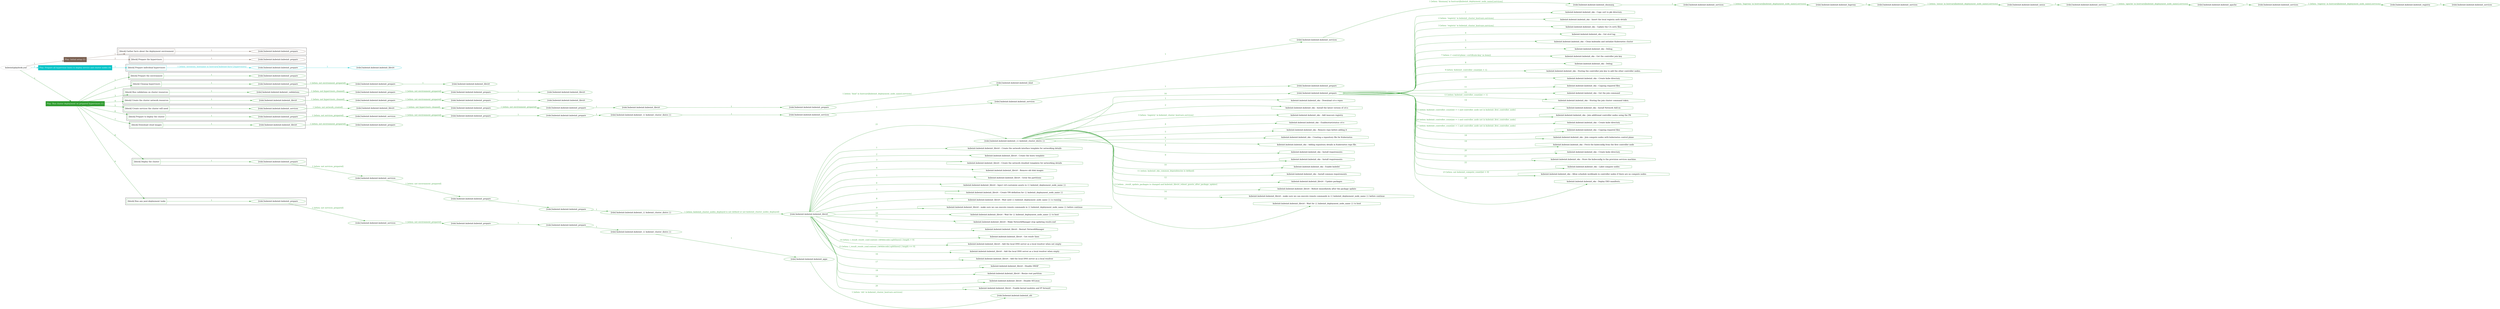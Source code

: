 digraph {
	graph [concentrate=true ordering=in rankdir=LR ratio=fill]
	edge [esep=5 sep=10]
	"kubeinit/playbook.yml" [id=root_node style=dotted]
	play_4d135661 [label="Play: Initial setup (1)" color="#7b6051" fontcolor="#ffffff" id=play_4d135661 shape=box style=filled tooltip=localhost]
	"kubeinit/playbook.yml" -> play_4d135661 [label="1 " color="#7b6051" fontcolor="#7b6051" id=edge_56aab084 labeltooltip="1 " tooltip="1 "]
	subgraph "kubeinit.kubeinit.kubeinit_prepare" {
		role_31747759 [label="[role] kubeinit.kubeinit.kubeinit_prepare" color="#7b6051" id=role_31747759 tooltip="kubeinit.kubeinit.kubeinit_prepare"]
	}
	subgraph "kubeinit.kubeinit.kubeinit_prepare" {
		role_635b1f38 [label="[role] kubeinit.kubeinit.kubeinit_prepare" color="#7b6051" id=role_635b1f38 tooltip="kubeinit.kubeinit.kubeinit_prepare"]
	}
	subgraph "Play: Initial setup (1)" {
		play_4d135661 -> block_1176dd18 [label=1 color="#7b6051" fontcolor="#7b6051" id=edge_88b50ad0 labeltooltip=1 tooltip=1]
		subgraph cluster_block_1176dd18 {
			block_1176dd18 [label="[block] Gather facts about the deployment environment" color="#7b6051" id=block_1176dd18 labeltooltip="Gather facts about the deployment environment" shape=box tooltip="Gather facts about the deployment environment"]
			block_1176dd18 -> role_31747759 [label="1 " color="#7b6051" fontcolor="#7b6051" id=edge_7122d6b5 labeltooltip="1 " tooltip="1 "]
		}
		play_4d135661 -> block_8e0196db [label=2 color="#7b6051" fontcolor="#7b6051" id=edge_47a892a2 labeltooltip=2 tooltip=2]
		subgraph cluster_block_8e0196db {
			block_8e0196db [label="[block] Prepare the hypervisors" color="#7b6051" id=block_8e0196db labeltooltip="Prepare the hypervisors" shape=box tooltip="Prepare the hypervisors"]
			block_8e0196db -> role_635b1f38 [label="1 " color="#7b6051" fontcolor="#7b6051" id=edge_cd8a8ef1 labeltooltip="1 " tooltip="1 "]
		}
	}
	play_ec127673 [label="Play: Prepare all hypervisor hosts to deploy service and cluster nodes (0)" color="#05c3c7" fontcolor="#ffffff" id=play_ec127673 shape=box style=filled tooltip="Play: Prepare all hypervisor hosts to deploy service and cluster nodes (0)"]
	"kubeinit/playbook.yml" -> play_ec127673 [label="2 " color="#05c3c7" fontcolor="#05c3c7" id=edge_38f55fda labeltooltip="2 " tooltip="2 "]
	subgraph "kubeinit.kubeinit.kubeinit_libvirt" {
		role_24ee3c6e [label="[role] kubeinit.kubeinit.kubeinit_libvirt" color="#05c3c7" id=role_24ee3c6e tooltip="kubeinit.kubeinit.kubeinit_libvirt"]
	}
	subgraph "kubeinit.kubeinit.kubeinit_prepare" {
		role_4adaefd1 [label="[role] kubeinit.kubeinit.kubeinit_prepare" color="#05c3c7" id=role_4adaefd1 tooltip="kubeinit.kubeinit.kubeinit_prepare"]
		role_4adaefd1 -> role_24ee3c6e [label="1 " color="#05c3c7" fontcolor="#05c3c7" id=edge_36c40576 labeltooltip="1 " tooltip="1 "]
	}
	subgraph "Play: Prepare all hypervisor hosts to deploy service and cluster nodes (0)" {
		play_ec127673 -> block_f918248d [label=1 color="#05c3c7" fontcolor="#05c3c7" id=edge_6f4b7fa1 labeltooltip=1 tooltip=1]
		subgraph cluster_block_f918248d {
			block_f918248d [label="[block] Prepare individual hypervisors" color="#05c3c7" id=block_f918248d labeltooltip="Prepare individual hypervisors" shape=box tooltip="Prepare individual hypervisors"]
			block_f918248d -> role_4adaefd1 [label="1 [when: inventory_hostname in hostvars['kubeinit-facts'].hypervisors]" color="#05c3c7" fontcolor="#05c3c7" id=edge_9b8ac67f labeltooltip="1 [when: inventory_hostname in hostvars['kubeinit-facts'].hypervisors]" tooltip="1 [when: inventory_hostname in hostvars['kubeinit-facts'].hypervisors]"]
		}
	}
	play_b4fef5aa [label="Play: Run cluster deployment on prepared hypervisors (1)" color="#309c30" fontcolor="#ffffff" id=play_b4fef5aa shape=box style=filled tooltip=localhost]
	"kubeinit/playbook.yml" -> play_b4fef5aa [label="3 " color="#309c30" fontcolor="#309c30" id=edge_fbee4e37 labeltooltip="3 " tooltip="3 "]
	subgraph "kubeinit.kubeinit.kubeinit_prepare" {
		role_8b1c4c1c [label="[role] kubeinit.kubeinit.kubeinit_prepare" color="#309c30" id=role_8b1c4c1c tooltip="kubeinit.kubeinit.kubeinit_prepare"]
	}
	subgraph "kubeinit.kubeinit.kubeinit_libvirt" {
		role_164f5204 [label="[role] kubeinit.kubeinit.kubeinit_libvirt" color="#309c30" id=role_164f5204 tooltip="kubeinit.kubeinit.kubeinit_libvirt"]
	}
	subgraph "kubeinit.kubeinit.kubeinit_prepare" {
		role_6f5f2809 [label="[role] kubeinit.kubeinit.kubeinit_prepare" color="#309c30" id=role_6f5f2809 tooltip="kubeinit.kubeinit.kubeinit_prepare"]
		role_6f5f2809 -> role_164f5204 [label="1 " color="#309c30" fontcolor="#309c30" id=edge_84e9a5e7 labeltooltip="1 " tooltip="1 "]
	}
	subgraph "kubeinit.kubeinit.kubeinit_prepare" {
		role_c944c647 [label="[role] kubeinit.kubeinit.kubeinit_prepare" color="#309c30" id=role_c944c647 tooltip="kubeinit.kubeinit.kubeinit_prepare"]
		role_c944c647 -> role_6f5f2809 [label="1 [when: not environment_prepared]" color="#309c30" fontcolor="#309c30" id=edge_6ad6a8d6 labeltooltip="1 [when: not environment_prepared]" tooltip="1 [when: not environment_prepared]"]
	}
	subgraph "kubeinit.kubeinit.kubeinit_libvirt" {
		role_a2530a74 [label="[role] kubeinit.kubeinit.kubeinit_libvirt" color="#309c30" id=role_a2530a74 tooltip="kubeinit.kubeinit.kubeinit_libvirt"]
	}
	subgraph "kubeinit.kubeinit.kubeinit_prepare" {
		role_56fb1ccf [label="[role] kubeinit.kubeinit.kubeinit_prepare" color="#309c30" id=role_56fb1ccf tooltip="kubeinit.kubeinit.kubeinit_prepare"]
		role_56fb1ccf -> role_a2530a74 [label="1 " color="#309c30" fontcolor="#309c30" id=edge_07ae8a6d labeltooltip="1 " tooltip="1 "]
	}
	subgraph "kubeinit.kubeinit.kubeinit_prepare" {
		role_9ffbf210 [label="[role] kubeinit.kubeinit.kubeinit_prepare" color="#309c30" id=role_9ffbf210 tooltip="kubeinit.kubeinit.kubeinit_prepare"]
		role_9ffbf210 -> role_56fb1ccf [label="1 [when: not environment_prepared]" color="#309c30" fontcolor="#309c30" id=edge_54b946ab labeltooltip="1 [when: not environment_prepared]" tooltip="1 [when: not environment_prepared]"]
	}
	subgraph "kubeinit.kubeinit.kubeinit_validations" {
		role_107b5de6 [label="[role] kubeinit.kubeinit.kubeinit_validations" color="#309c30" id=role_107b5de6 tooltip="kubeinit.kubeinit.kubeinit_validations"]
		role_107b5de6 -> role_9ffbf210 [label="1 [when: not hypervisors_cleaned]" color="#309c30" fontcolor="#309c30" id=edge_2b6558a0 labeltooltip="1 [when: not hypervisors_cleaned]" tooltip="1 [when: not hypervisors_cleaned]"]
	}
	subgraph "kubeinit.kubeinit.kubeinit_libvirt" {
		role_04ebbe85 [label="[role] kubeinit.kubeinit.kubeinit_libvirt" color="#309c30" id=role_04ebbe85 tooltip="kubeinit.kubeinit.kubeinit_libvirt"]
	}
	subgraph "kubeinit.kubeinit.kubeinit_prepare" {
		role_0f215e69 [label="[role] kubeinit.kubeinit.kubeinit_prepare" color="#309c30" id=role_0f215e69 tooltip="kubeinit.kubeinit.kubeinit_prepare"]
		role_0f215e69 -> role_04ebbe85 [label="1 " color="#309c30" fontcolor="#309c30" id=edge_7521b0b2 labeltooltip="1 " tooltip="1 "]
	}
	subgraph "kubeinit.kubeinit.kubeinit_prepare" {
		role_a7ee5536 [label="[role] kubeinit.kubeinit.kubeinit_prepare" color="#309c30" id=role_a7ee5536 tooltip="kubeinit.kubeinit.kubeinit_prepare"]
		role_a7ee5536 -> role_0f215e69 [label="1 [when: not environment_prepared]" color="#309c30" fontcolor="#309c30" id=edge_bc9d37b3 labeltooltip="1 [when: not environment_prepared]" tooltip="1 [when: not environment_prepared]"]
	}
	subgraph "kubeinit.kubeinit.kubeinit_libvirt" {
		role_4b42fd8c [label="[role] kubeinit.kubeinit.kubeinit_libvirt" color="#309c30" id=role_4b42fd8c tooltip="kubeinit.kubeinit.kubeinit_libvirt"]
		role_4b42fd8c -> role_a7ee5536 [label="1 [when: not hypervisors_cleaned]" color="#309c30" fontcolor="#309c30" id=edge_69bc6cb2 labeltooltip="1 [when: not hypervisors_cleaned]" tooltip="1 [when: not hypervisors_cleaned]"]
	}
	subgraph "kubeinit.kubeinit.kubeinit_services" {
		role_a6f3af46 [label="[role] kubeinit.kubeinit.kubeinit_services" color="#309c30" id=role_a6f3af46 tooltip="kubeinit.kubeinit.kubeinit_services"]
	}
	subgraph "kubeinit.kubeinit.kubeinit_registry" {
		role_87f10625 [label="[role] kubeinit.kubeinit.kubeinit_registry" color="#309c30" id=role_87f10625 tooltip="kubeinit.kubeinit.kubeinit_registry"]
		role_87f10625 -> role_a6f3af46 [label="1 " color="#309c30" fontcolor="#309c30" id=edge_7e94137b labeltooltip="1 " tooltip="1 "]
	}
	subgraph "kubeinit.kubeinit.kubeinit_services" {
		role_2b830e64 [label="[role] kubeinit.kubeinit.kubeinit_services" color="#309c30" id=role_2b830e64 tooltip="kubeinit.kubeinit.kubeinit_services"]
		role_2b830e64 -> role_87f10625 [label="1 [when: 'registry' in hostvars[kubeinit_deployment_node_name].services]" color="#309c30" fontcolor="#309c30" id=edge_4f18638e labeltooltip="1 [when: 'registry' in hostvars[kubeinit_deployment_node_name].services]" tooltip="1 [when: 'registry' in hostvars[kubeinit_deployment_node_name].services]"]
	}
	subgraph "kubeinit.kubeinit.kubeinit_apache" {
		role_e099ee8c [label="[role] kubeinit.kubeinit.kubeinit_apache" color="#309c30" id=role_e099ee8c tooltip="kubeinit.kubeinit.kubeinit_apache"]
		role_e099ee8c -> role_2b830e64 [label="1 " color="#309c30" fontcolor="#309c30" id=edge_a9bb2be2 labeltooltip="1 " tooltip="1 "]
	}
	subgraph "kubeinit.kubeinit.kubeinit_services" {
		role_03d8fb0a [label="[role] kubeinit.kubeinit.kubeinit_services" color="#309c30" id=role_03d8fb0a tooltip="kubeinit.kubeinit.kubeinit_services"]
		role_03d8fb0a -> role_e099ee8c [label="1 [when: 'apache' in hostvars[kubeinit_deployment_node_name].services]" color="#309c30" fontcolor="#309c30" id=edge_295b1dc0 labeltooltip="1 [when: 'apache' in hostvars[kubeinit_deployment_node_name].services]" tooltip="1 [when: 'apache' in hostvars[kubeinit_deployment_node_name].services]"]
	}
	subgraph "kubeinit.kubeinit.kubeinit_nexus" {
		role_dc701d80 [label="[role] kubeinit.kubeinit.kubeinit_nexus" color="#309c30" id=role_dc701d80 tooltip="kubeinit.kubeinit.kubeinit_nexus"]
		role_dc701d80 -> role_03d8fb0a [label="1 " color="#309c30" fontcolor="#309c30" id=edge_d9bffe17 labeltooltip="1 " tooltip="1 "]
	}
	subgraph "kubeinit.kubeinit.kubeinit_services" {
		role_a28134f8 [label="[role] kubeinit.kubeinit.kubeinit_services" color="#309c30" id=role_a28134f8 tooltip="kubeinit.kubeinit.kubeinit_services"]
		role_a28134f8 -> role_dc701d80 [label="1 [when: 'nexus' in hostvars[kubeinit_deployment_node_name].services]" color="#309c30" fontcolor="#309c30" id=edge_e7592d74 labeltooltip="1 [when: 'nexus' in hostvars[kubeinit_deployment_node_name].services]" tooltip="1 [when: 'nexus' in hostvars[kubeinit_deployment_node_name].services]"]
	}
	subgraph "kubeinit.kubeinit.kubeinit_haproxy" {
		role_b4b029a1 [label="[role] kubeinit.kubeinit.kubeinit_haproxy" color="#309c30" id=role_b4b029a1 tooltip="kubeinit.kubeinit.kubeinit_haproxy"]
		role_b4b029a1 -> role_a28134f8 [label="1 " color="#309c30" fontcolor="#309c30" id=edge_dd5fa7d6 labeltooltip="1 " tooltip="1 "]
	}
	subgraph "kubeinit.kubeinit.kubeinit_services" {
		role_ba1509e8 [label="[role] kubeinit.kubeinit.kubeinit_services" color="#309c30" id=role_ba1509e8 tooltip="kubeinit.kubeinit.kubeinit_services"]
		role_ba1509e8 -> role_b4b029a1 [label="1 [when: 'haproxy' in hostvars[kubeinit_deployment_node_name].services]" color="#309c30" fontcolor="#309c30" id=edge_c30b89b8 labeltooltip="1 [when: 'haproxy' in hostvars[kubeinit_deployment_node_name].services]" tooltip="1 [when: 'haproxy' in hostvars[kubeinit_deployment_node_name].services]"]
	}
	subgraph "kubeinit.kubeinit.kubeinit_dnsmasq" {
		role_af5c24b1 [label="[role] kubeinit.kubeinit.kubeinit_dnsmasq" color="#309c30" id=role_af5c24b1 tooltip="kubeinit.kubeinit.kubeinit_dnsmasq"]
		role_af5c24b1 -> role_ba1509e8 [label="1 " color="#309c30" fontcolor="#309c30" id=edge_c3762eeb labeltooltip="1 " tooltip="1 "]
	}
	subgraph "kubeinit.kubeinit.kubeinit_services" {
		role_ca5e5ea8 [label="[role] kubeinit.kubeinit.kubeinit_services" color="#309c30" id=role_ca5e5ea8 tooltip="kubeinit.kubeinit.kubeinit_services"]
		role_ca5e5ea8 -> role_af5c24b1 [label="1 [when: 'dnsmasq' in hostvars[kubeinit_deployment_node_name].services]" color="#309c30" fontcolor="#309c30" id=edge_5912fa00 labeltooltip="1 [when: 'dnsmasq' in hostvars[kubeinit_deployment_node_name].services]" tooltip="1 [when: 'dnsmasq' in hostvars[kubeinit_deployment_node_name].services]"]
	}
	subgraph "kubeinit.kubeinit.kubeinit_bind" {
		role_d5f22098 [label="[role] kubeinit.kubeinit.kubeinit_bind" color="#309c30" id=role_d5f22098 tooltip="kubeinit.kubeinit.kubeinit_bind"]
		role_d5f22098 -> role_ca5e5ea8 [label="1 " color="#309c30" fontcolor="#309c30" id=edge_1410b805 labeltooltip="1 " tooltip="1 "]
	}
	subgraph "kubeinit.kubeinit.kubeinit_prepare" {
		role_2582b321 [label="[role] kubeinit.kubeinit.kubeinit_prepare" color="#309c30" id=role_2582b321 tooltip="kubeinit.kubeinit.kubeinit_prepare"]
		role_2582b321 -> role_d5f22098 [label="1 [when: 'bind' in hostvars[kubeinit_deployment_node_name].services]" color="#309c30" fontcolor="#309c30" id=edge_19a145d4 labeltooltip="1 [when: 'bind' in hostvars[kubeinit_deployment_node_name].services]" tooltip="1 [when: 'bind' in hostvars[kubeinit_deployment_node_name].services]"]
	}
	subgraph "kubeinit.kubeinit.kubeinit_libvirt" {
		role_08bb49a2 [label="[role] kubeinit.kubeinit.kubeinit_libvirt" color="#309c30" id=role_08bb49a2 tooltip="kubeinit.kubeinit.kubeinit_libvirt"]
		role_08bb49a2 -> role_2582b321 [label="1 " color="#309c30" fontcolor="#309c30" id=edge_4862754f labeltooltip="1 " tooltip="1 "]
	}
	subgraph "kubeinit.kubeinit.kubeinit_prepare" {
		role_ddb87c68 [label="[role] kubeinit.kubeinit.kubeinit_prepare" color="#309c30" id=role_ddb87c68 tooltip="kubeinit.kubeinit.kubeinit_prepare"]
		role_ddb87c68 -> role_08bb49a2 [label="1 " color="#309c30" fontcolor="#309c30" id=edge_38272d78 labeltooltip="1 " tooltip="1 "]
	}
	subgraph "kubeinit.kubeinit.kubeinit_prepare" {
		role_49b60ab7 [label="[role] kubeinit.kubeinit.kubeinit_prepare" color="#309c30" id=role_49b60ab7 tooltip="kubeinit.kubeinit.kubeinit_prepare"]
		role_49b60ab7 -> role_ddb87c68 [label="1 [when: not environment_prepared]" color="#309c30" fontcolor="#309c30" id=edge_2359022e labeltooltip="1 [when: not environment_prepared]" tooltip="1 [when: not environment_prepared]"]
	}
	subgraph "kubeinit.kubeinit.kubeinit_libvirt" {
		role_ca29664e [label="[role] kubeinit.kubeinit.kubeinit_libvirt" color="#309c30" id=role_ca29664e tooltip="kubeinit.kubeinit.kubeinit_libvirt"]
		role_ca29664e -> role_49b60ab7 [label="1 [when: not hypervisors_cleaned]" color="#309c30" fontcolor="#309c30" id=edge_83aa9ef5 labeltooltip="1 [when: not hypervisors_cleaned]" tooltip="1 [when: not hypervisors_cleaned]"]
	}
	subgraph "kubeinit.kubeinit.kubeinit_services" {
		role_6c71c72d [label="[role] kubeinit.kubeinit.kubeinit_services" color="#309c30" id=role_6c71c72d tooltip="kubeinit.kubeinit.kubeinit_services"]
		role_6c71c72d -> role_ca29664e [label="1 [when: not network_created]" color="#309c30" fontcolor="#309c30" id=edge_5b358793 labeltooltip="1 [when: not network_created]" tooltip="1 [when: not network_created]"]
	}
	subgraph "kubeinit.kubeinit.kubeinit_prepare" {
		role_67ffe79d [label="[role] kubeinit.kubeinit.kubeinit_prepare" color="#309c30" id=role_67ffe79d tooltip="kubeinit.kubeinit.kubeinit_prepare"]
	}
	subgraph "kubeinit.kubeinit.kubeinit_services" {
		role_b67d95fd [label="[role] kubeinit.kubeinit.kubeinit_services" color="#309c30" id=role_b67d95fd tooltip="kubeinit.kubeinit.kubeinit_services"]
		role_b67d95fd -> role_67ffe79d [label="1 " color="#309c30" fontcolor="#309c30" id=edge_0195c6c2 labeltooltip="1 " tooltip="1 "]
	}
	subgraph "kubeinit.kubeinit.kubeinit_services" {
		role_cdabc98b [label="[role] kubeinit.kubeinit.kubeinit_services" color="#309c30" id=role_cdabc98b tooltip="kubeinit.kubeinit.kubeinit_services"]
		role_cdabc98b -> role_b67d95fd [label="1 " color="#309c30" fontcolor="#309c30" id=edge_8484bdf0 labeltooltip="1 " tooltip="1 "]
	}
	subgraph "kubeinit.kubeinit.kubeinit_{{ kubeinit_cluster_distro }}" {
		role_2c965469 [label="[role] kubeinit.kubeinit.kubeinit_{{ kubeinit_cluster_distro }}" color="#309c30" id=role_2c965469 tooltip="kubeinit.kubeinit.kubeinit_{{ kubeinit_cluster_distro }}"]
		role_2c965469 -> role_cdabc98b [label="1 " color="#309c30" fontcolor="#309c30" id=edge_5913beeb labeltooltip="1 " tooltip="1 "]
	}
	subgraph "kubeinit.kubeinit.kubeinit_prepare" {
		role_4d23fc74 [label="[role] kubeinit.kubeinit.kubeinit_prepare" color="#309c30" id=role_4d23fc74 tooltip="kubeinit.kubeinit.kubeinit_prepare"]
		role_4d23fc74 -> role_2c965469 [label="1 " color="#309c30" fontcolor="#309c30" id=edge_68838c00 labeltooltip="1 " tooltip="1 "]
	}
	subgraph "kubeinit.kubeinit.kubeinit_prepare" {
		role_d0f70b9f [label="[role] kubeinit.kubeinit.kubeinit_prepare" color="#309c30" id=role_d0f70b9f tooltip="kubeinit.kubeinit.kubeinit_prepare"]
		role_d0f70b9f -> role_4d23fc74 [label="1 " color="#309c30" fontcolor="#309c30" id=edge_c4af4683 labeltooltip="1 " tooltip="1 "]
	}
	subgraph "kubeinit.kubeinit.kubeinit_services" {
		role_fbe5e3a4 [label="[role] kubeinit.kubeinit.kubeinit_services" color="#309c30" id=role_fbe5e3a4 tooltip="kubeinit.kubeinit.kubeinit_services"]
		role_fbe5e3a4 -> role_d0f70b9f [label="1 [when: not environment_prepared]" color="#309c30" fontcolor="#309c30" id=edge_c1b4f7e9 labeltooltip="1 [when: not environment_prepared]" tooltip="1 [when: not environment_prepared]"]
	}
	subgraph "kubeinit.kubeinit.kubeinit_prepare" {
		role_77652511 [label="[role] kubeinit.kubeinit.kubeinit_prepare" color="#309c30" id=role_77652511 tooltip="kubeinit.kubeinit.kubeinit_prepare"]
		role_77652511 -> role_fbe5e3a4 [label="1 [when: not services_prepared]" color="#309c30" fontcolor="#309c30" id=edge_b9626686 labeltooltip="1 [when: not services_prepared]" tooltip="1 [when: not services_prepared]"]
	}
	subgraph "kubeinit.kubeinit.kubeinit_prepare" {
		role_cc175cff [label="[role] kubeinit.kubeinit.kubeinit_prepare" color="#309c30" id=role_cc175cff tooltip="kubeinit.kubeinit.kubeinit_prepare"]
	}
	subgraph "kubeinit.kubeinit.kubeinit_libvirt" {
		role_eb311c8c [label="[role] kubeinit.kubeinit.kubeinit_libvirt" color="#309c30" id=role_eb311c8c tooltip="kubeinit.kubeinit.kubeinit_libvirt"]
		role_eb311c8c -> role_cc175cff [label="1 [when: not environment_prepared]" color="#309c30" fontcolor="#309c30" id=edge_336586f0 labeltooltip="1 [when: not environment_prepared]" tooltip="1 [when: not environment_prepared]"]
	}
	subgraph "kubeinit.kubeinit.kubeinit_prepare" {
		role_87b343c8 [label="[role] kubeinit.kubeinit.kubeinit_prepare" color="#309c30" id=role_87b343c8 tooltip="kubeinit.kubeinit.kubeinit_prepare"]
		task_1bd4fff9 [label="kubeinit.kubeinit.kubeinit_eks : Copy cert to pki directory" color="#309c30" id=task_1bd4fff9 shape=octagon tooltip="kubeinit.kubeinit.kubeinit_eks : Copy cert to pki directory"]
		role_87b343c8 -> task_1bd4fff9 [label="1 " color="#309c30" fontcolor="#309c30" id=edge_4859a0a4 labeltooltip="1 " tooltip="1 "]
		task_dd1718fb [label="kubeinit.kubeinit.kubeinit_eks : Insert the local registry auth details" color="#309c30" id=task_dd1718fb shape=octagon tooltip="kubeinit.kubeinit.kubeinit_eks : Insert the local registry auth details"]
		role_87b343c8 -> task_dd1718fb [label="2 [when: 'registry' in kubeinit_cluster_hostvars.services]" color="#309c30" fontcolor="#309c30" id=edge_4fb500fc labeltooltip="2 [when: 'registry' in kubeinit_cluster_hostvars.services]" tooltip="2 [when: 'registry' in kubeinit_cluster_hostvars.services]"]
		task_c38b2474 [label="kubeinit.kubeinit.kubeinit_eks : Update the CA certs files" color="#309c30" id=task_c38b2474 shape=octagon tooltip="kubeinit.kubeinit.kubeinit_eks : Update the CA certs files"]
		role_87b343c8 -> task_c38b2474 [label="3 [when: 'registry' in kubeinit_cluster_hostvars.services]" color="#309c30" fontcolor="#309c30" id=edge_207380e5 labeltooltip="3 [when: 'registry' in kubeinit_cluster_hostvars.services]" tooltip="3 [when: 'registry' in kubeinit_cluster_hostvars.services]"]
		task_f4c06a72 [label="kubeinit.kubeinit.kubeinit_eks : Get etcd tag" color="#309c30" id=task_f4c06a72 shape=octagon tooltip="kubeinit.kubeinit.kubeinit_eks : Get etcd tag"]
		role_87b343c8 -> task_f4c06a72 [label="4 " color="#309c30" fontcolor="#309c30" id=edge_06fd8d19 labeltooltip="4 " tooltip="4 "]
		task_b7e9960e [label="kubeinit.kubeinit.kubeinit_eks : Clean kubeadm and initialize Kubernetes cluster" color="#309c30" id=task_b7e9960e shape=octagon tooltip="kubeinit.kubeinit.kubeinit_eks : Clean kubeadm and initialize Kubernetes cluster"]
		role_87b343c8 -> task_b7e9960e [label="5 " color="#309c30" fontcolor="#309c30" id=edge_d59acd42 labeltooltip="5 " tooltip="5 "]
		task_c4d22ab3 [label="kubeinit.kubeinit.kubeinit_eks : Debug" color="#309c30" id=task_c4d22ab3 shape=octagon tooltip="kubeinit.kubeinit.kubeinit_eks : Debug"]
		role_87b343c8 -> task_c4d22ab3 [label="6 " color="#309c30" fontcolor="#309c30" id=edge_43289452 labeltooltip="6 " tooltip="6 "]
		task_ac3b114c [label="kubeinit.kubeinit.kubeinit_eks : Get the controller join key" color="#309c30" id=task_ac3b114c shape=octagon tooltip="kubeinit.kubeinit.kubeinit_eks : Get the controller join key"]
		role_87b343c8 -> task_ac3b114c [label="7 [when: ('--control-plane --certificate-key' in item)]" color="#309c30" fontcolor="#309c30" id=edge_66178ee1 labeltooltip="7 [when: ('--control-plane --certificate-key' in item)]" tooltip="7 [when: ('--control-plane --certificate-key' in item)]"]
		task_6aa91829 [label="kubeinit.kubeinit.kubeinit_eks : Debug" color="#309c30" id=task_6aa91829 shape=octagon tooltip="kubeinit.kubeinit.kubeinit_eks : Debug"]
		role_87b343c8 -> task_6aa91829 [label="8 " color="#309c30" fontcolor="#309c30" id=edge_23233c1b labeltooltip="8 " tooltip="8 "]
		task_6f48b9db [label="kubeinit.kubeinit.kubeinit_eks : Storing the controller join key to add the other controller nodes." color="#309c30" id=task_6f48b9db shape=octagon tooltip="kubeinit.kubeinit.kubeinit_eks : Storing the controller join key to add the other controller nodes."]
		role_87b343c8 -> task_6f48b9db [label="9 [when: kubeinit_controller_count|int > 1]" color="#309c30" fontcolor="#309c30" id=edge_ad9f6d8d labeltooltip="9 [when: kubeinit_controller_count|int > 1]" tooltip="9 [when: kubeinit_controller_count|int > 1]"]
		task_562a9e18 [label="kubeinit.kubeinit.kubeinit_eks : Create kube directory" color="#309c30" id=task_562a9e18 shape=octagon tooltip="kubeinit.kubeinit.kubeinit_eks : Create kube directory"]
		role_87b343c8 -> task_562a9e18 [label="10 " color="#309c30" fontcolor="#309c30" id=edge_3809604b labeltooltip="10 " tooltip="10 "]
		task_f4c4a99e [label="kubeinit.kubeinit.kubeinit_eks : Copying required files" color="#309c30" id=task_f4c4a99e shape=octagon tooltip="kubeinit.kubeinit.kubeinit_eks : Copying required files"]
		role_87b343c8 -> task_f4c4a99e [label="11 " color="#309c30" fontcolor="#309c30" id=edge_b01c25d9 labeltooltip="11 " tooltip="11 "]
		task_ff5d7386 [label="kubeinit.kubeinit.kubeinit_eks : Get the join command" color="#309c30" id=task_ff5d7386 shape=octagon tooltip="kubeinit.kubeinit.kubeinit_eks : Get the join command"]
		role_87b343c8 -> task_ff5d7386 [label="12 " color="#309c30" fontcolor="#309c30" id=edge_f5ba05fd labeltooltip="12 " tooltip="12 "]
		task_eaa6de3f [label="kubeinit.kubeinit.kubeinit_eks : Storing the join cluster command token." color="#309c30" id=task_eaa6de3f shape=octagon tooltip="kubeinit.kubeinit.kubeinit_eks : Storing the join cluster command token."]
		role_87b343c8 -> task_eaa6de3f [label="13 [when: kubeinit_controller_count|int > 1]" color="#309c30" fontcolor="#309c30" id=edge_2ebac3d6 labeltooltip="13 [when: kubeinit_controller_count|int > 1]" tooltip="13 [when: kubeinit_controller_count|int > 1]"]
		task_b67b7fda [label="kubeinit.kubeinit.kubeinit_eks : Install Network Add-on" color="#309c30" id=task_b67b7fda shape=octagon tooltip="kubeinit.kubeinit.kubeinit_eks : Install Network Add-on"]
		role_87b343c8 -> task_b67b7fda [label="14 " color="#309c30" fontcolor="#309c30" id=edge_1da21e19 labeltooltip="14 " tooltip="14 "]
		task_3854e19b [label="kubeinit.kubeinit.kubeinit_eks : Join additional controller nodes using the PK" color="#309c30" id=task_3854e19b shape=octagon tooltip="kubeinit.kubeinit.kubeinit_eks : Join additional controller nodes using the PK"]
		role_87b343c8 -> task_3854e19b [label="15 [when: kubeinit_controller_count|int > 1 and controller_node not in kubeinit_first_controller_node]" color="#309c30" fontcolor="#309c30" id=edge_a62ed8ac labeltooltip="15 [when: kubeinit_controller_count|int > 1 and controller_node not in kubeinit_first_controller_node]" tooltip="15 [when: kubeinit_controller_count|int > 1 and controller_node not in kubeinit_first_controller_node]"]
		task_46a17fbe [label="kubeinit.kubeinit.kubeinit_eks : Create kube directory" color="#309c30" id=task_46a17fbe shape=octagon tooltip="kubeinit.kubeinit.kubeinit_eks : Create kube directory"]
		role_87b343c8 -> task_46a17fbe [label="16 [when: kubeinit_controller_count|int > 1 and controller_node not in kubeinit_first_controller_node]" color="#309c30" fontcolor="#309c30" id=edge_7810cf83 labeltooltip="16 [when: kubeinit_controller_count|int > 1 and controller_node not in kubeinit_first_controller_node]" tooltip="16 [when: kubeinit_controller_count|int > 1 and controller_node not in kubeinit_first_controller_node]"]
		task_23f04dd2 [label="kubeinit.kubeinit.kubeinit_eks : Copying required files" color="#309c30" id=task_23f04dd2 shape=octagon tooltip="kubeinit.kubeinit.kubeinit_eks : Copying required files"]
		role_87b343c8 -> task_23f04dd2 [label="17 [when: kubeinit_controller_count|int > 1 and controller_node not in kubeinit_first_controller_node]" color="#309c30" fontcolor="#309c30" id=edge_84cc1d7d labeltooltip="17 [when: kubeinit_controller_count|int > 1 and controller_node not in kubeinit_first_controller_node]" tooltip="17 [when: kubeinit_controller_count|int > 1 and controller_node not in kubeinit_first_controller_node]"]
		task_5eb80a60 [label="kubeinit.kubeinit.kubeinit_eks : Join compute nodes with kubernetes control plane" color="#309c30" id=task_5eb80a60 shape=octagon tooltip="kubeinit.kubeinit.kubeinit_eks : Join compute nodes with kubernetes control plane"]
		role_87b343c8 -> task_5eb80a60 [label="18 " color="#309c30" fontcolor="#309c30" id=edge_f4bff7e4 labeltooltip="18 " tooltip="18 "]
		task_3bd56147 [label="kubeinit.kubeinit.kubeinit_eks : Fetch the kubeconfig from the first controller node" color="#309c30" id=task_3bd56147 shape=octagon tooltip="kubeinit.kubeinit.kubeinit_eks : Fetch the kubeconfig from the first controller node"]
		role_87b343c8 -> task_3bd56147 [label="19 " color="#309c30" fontcolor="#309c30" id=edge_4aa44281 labeltooltip="19 " tooltip="19 "]
		task_42f63c08 [label="kubeinit.kubeinit.kubeinit_eks : Create kube directory" color="#309c30" id=task_42f63c08 shape=octagon tooltip="kubeinit.kubeinit.kubeinit_eks : Create kube directory"]
		role_87b343c8 -> task_42f63c08 [label="20 " color="#309c30" fontcolor="#309c30" id=edge_0ff42f0e labeltooltip="20 " tooltip="20 "]
		task_94b675c6 [label="kubeinit.kubeinit.kubeinit_eks : Store the kubeconfig to the provision services machine." color="#309c30" id=task_94b675c6 shape=octagon tooltip="kubeinit.kubeinit.kubeinit_eks : Store the kubeconfig to the provision services machine."]
		role_87b343c8 -> task_94b675c6 [label="21 " color="#309c30" fontcolor="#309c30" id=edge_5f5e7953 labeltooltip="21 " tooltip="21 "]
		task_467b058a [label="kubeinit.kubeinit.kubeinit_eks : Label compute nodes" color="#309c30" id=task_467b058a shape=octagon tooltip="kubeinit.kubeinit.kubeinit_eks : Label compute nodes"]
		role_87b343c8 -> task_467b058a [label="22 " color="#309c30" fontcolor="#309c30" id=edge_5c6ed5dc labeltooltip="22 " tooltip="22 "]
		task_93762ab1 [label="kubeinit.kubeinit.kubeinit_eks : Allow schedule workloads in controller nodes if there are no compute nodes" color="#309c30" id=task_93762ab1 shape=octagon tooltip="kubeinit.kubeinit.kubeinit_eks : Allow schedule workloads in controller nodes if there are no compute nodes"]
		role_87b343c8 -> task_93762ab1 [label="23 [when: not kubeinit_compute_count|int > 0]" color="#309c30" fontcolor="#309c30" id=edge_8f6688f1 labeltooltip="23 [when: not kubeinit_compute_count|int > 0]" tooltip="23 [when: not kubeinit_compute_count|int > 0]"]
		task_70b406c0 [label="kubeinit.kubeinit.kubeinit_eks : Deploy EKS manifests." color="#309c30" id=task_70b406c0 shape=octagon tooltip="kubeinit.kubeinit.kubeinit_eks : Deploy EKS manifests."]
		role_87b343c8 -> task_70b406c0 [label="24 " color="#309c30" fontcolor="#309c30" id=edge_af6e1bd0 labeltooltip="24 " tooltip="24 "]
	}
	subgraph "kubeinit.kubeinit.kubeinit_{{ kubeinit_cluster_distro }}" {
		role_4418fb04 [label="[role] kubeinit.kubeinit.kubeinit_{{ kubeinit_cluster_distro }}" color="#309c30" id=role_4418fb04 tooltip="kubeinit.kubeinit.kubeinit_{{ kubeinit_cluster_distro }}"]
		task_8e9d096f [label="kubeinit.kubeinit.kubeinit_eks : Download cri-o repos" color="#309c30" id=task_8e9d096f shape=octagon tooltip="kubeinit.kubeinit.kubeinit_eks : Download cri-o repos"]
		role_4418fb04 -> task_8e9d096f [label="1 " color="#309c30" fontcolor="#309c30" id=edge_2efb6973 labeltooltip="1 " tooltip="1 "]
		task_cb9379b9 [label="kubeinit.kubeinit.kubeinit_eks : Install the latest version of cri-o" color="#309c30" id=task_cb9379b9 shape=octagon tooltip="kubeinit.kubeinit.kubeinit_eks : Install the latest version of cri-o"]
		role_4418fb04 -> task_cb9379b9 [label="2 " color="#309c30" fontcolor="#309c30" id=edge_14e8545e labeltooltip="2 " tooltip="2 "]
		task_f5722959 [label="kubeinit.kubeinit.kubeinit_eks : Add insecure registry" color="#309c30" id=task_f5722959 shape=octagon tooltip="kubeinit.kubeinit.kubeinit_eks : Add insecure registry"]
		role_4418fb04 -> task_f5722959 [label="3 [when: 'registry' in kubeinit_cluster_hostvars.services]" color="#309c30" fontcolor="#309c30" id=edge_c80e0d52 labeltooltip="3 [when: 'registry' in kubeinit_cluster_hostvars.services]" tooltip="3 [when: 'registry' in kubeinit_cluster_hostvars.services]"]
		task_af70c75d [label="kubeinit.kubeinit.kubeinit_eks : Enable/start/status cri-o" color="#309c30" id=task_af70c75d shape=octagon tooltip="kubeinit.kubeinit.kubeinit_eks : Enable/start/status cri-o"]
		role_4418fb04 -> task_af70c75d [label="4 " color="#309c30" fontcolor="#309c30" id=edge_8b963125 labeltooltip="4 " tooltip="4 "]
		task_b5935337 [label="kubeinit.kubeinit.kubeinit_eks : Remove repo before adding it" color="#309c30" id=task_b5935337 shape=octagon tooltip="kubeinit.kubeinit.kubeinit_eks : Remove repo before adding it"]
		role_4418fb04 -> task_b5935337 [label="5 " color="#309c30" fontcolor="#309c30" id=edge_cbe46b07 labeltooltip="5 " tooltip="5 "]
		task_10eb2640 [label="kubeinit.kubeinit.kubeinit_eks : Creating a repository file for Kubernetes" color="#309c30" id=task_10eb2640 shape=octagon tooltip="kubeinit.kubeinit.kubeinit_eks : Creating a repository file for Kubernetes"]
		role_4418fb04 -> task_10eb2640 [label="6 " color="#309c30" fontcolor="#309c30" id=edge_59d49b91 labeltooltip="6 " tooltip="6 "]
		task_735e3e72 [label="kubeinit.kubeinit.kubeinit_eks : Adding repository details in Kubernetes repo file." color="#309c30" id=task_735e3e72 shape=octagon tooltip="kubeinit.kubeinit.kubeinit_eks : Adding repository details in Kubernetes repo file."]
		role_4418fb04 -> task_735e3e72 [label="7 " color="#309c30" fontcolor="#309c30" id=edge_472565fa labeltooltip="7 " tooltip="7 "]
		task_ac6641e0 [label="kubeinit.kubeinit.kubeinit_eks : Install requirements" color="#309c30" id=task_ac6641e0 shape=octagon tooltip="kubeinit.kubeinit.kubeinit_eks : Install requirements"]
		role_4418fb04 -> task_ac6641e0 [label="8 " color="#309c30" fontcolor="#309c30" id=edge_6b9d0588 labeltooltip="8 " tooltip="8 "]
		task_0d86e0af [label="kubeinit.kubeinit.kubeinit_eks : Install requirements" color="#309c30" id=task_0d86e0af shape=octagon tooltip="kubeinit.kubeinit.kubeinit_eks : Install requirements"]
		role_4418fb04 -> task_0d86e0af [label="9 " color="#309c30" fontcolor="#309c30" id=edge_1df4ac7e labeltooltip="9 " tooltip="9 "]
		task_923883ff [label="kubeinit.kubeinit.kubeinit_eks : Enable kubelet" color="#309c30" id=task_923883ff shape=octagon tooltip="kubeinit.kubeinit.kubeinit_eks : Enable kubelet"]
		role_4418fb04 -> task_923883ff [label="10 " color="#309c30" fontcolor="#309c30" id=edge_f13b1493 labeltooltip="10 " tooltip="10 "]
		task_23b4c260 [label="kubeinit.kubeinit.kubeinit_eks : Install common requirements" color="#309c30" id=task_23b4c260 shape=octagon tooltip="kubeinit.kubeinit.kubeinit_eks : Install common requirements"]
		role_4418fb04 -> task_23b4c260 [label="11 [when: kubeinit_eks_common_dependencies is defined]" color="#309c30" fontcolor="#309c30" id=edge_d2d1d68f labeltooltip="11 [when: kubeinit_eks_common_dependencies is defined]" tooltip="11 [when: kubeinit_eks_common_dependencies is defined]"]
		task_c6aba3a6 [label="kubeinit.kubeinit.kubeinit_libvirt : Update packages" color="#309c30" id=task_c6aba3a6 shape=octagon tooltip="kubeinit.kubeinit.kubeinit_libvirt : Update packages"]
		role_4418fb04 -> task_c6aba3a6 [label="12 " color="#309c30" fontcolor="#309c30" id=edge_743f62f4 labeltooltip="12 " tooltip="12 "]
		task_ba9e1305 [label="kubeinit.kubeinit.kubeinit_libvirt : Reboot immediately after the package update" color="#309c30" id=task_ba9e1305 shape=octagon tooltip="kubeinit.kubeinit.kubeinit_libvirt : Reboot immediately after the package update"]
		role_4418fb04 -> task_ba9e1305 [label="13 [when: _result_update_packages is changed and kubeinit_libvirt_reboot_guests_after_package_update]" color="#309c30" fontcolor="#309c30" id=edge_d9c3ce51 labeltooltip="13 [when: _result_update_packages is changed and kubeinit_libvirt_reboot_guests_after_package_update]" tooltip="13 [when: _result_update_packages is changed and kubeinit_libvirt_reboot_guests_after_package_update]"]
		task_31a995ea [label="kubeinit.kubeinit.kubeinit_libvirt : make sure we can execute remote commands in {{ kubeinit_deployment_node_name }} before continue" color="#309c30" id=task_31a995ea shape=octagon tooltip="kubeinit.kubeinit.kubeinit_libvirt : make sure we can execute remote commands in {{ kubeinit_deployment_node_name }} before continue"]
		role_4418fb04 -> task_31a995ea [label="14 " color="#309c30" fontcolor="#309c30" id=edge_4c7039c8 labeltooltip="14 " tooltip="14 "]
		task_87081ec7 [label="kubeinit.kubeinit.kubeinit_libvirt : Wait for {{ kubeinit_deployment_node_name }} to boot" color="#309c30" id=task_87081ec7 shape=octagon tooltip="kubeinit.kubeinit.kubeinit_libvirt : Wait for {{ kubeinit_deployment_node_name }} to boot"]
		role_4418fb04 -> task_87081ec7 [label="15 " color="#309c30" fontcolor="#309c30" id=edge_9d6f4cd9 labeltooltip="15 " tooltip="15 "]
		role_4418fb04 -> role_87b343c8 [label="16 " color="#309c30" fontcolor="#309c30" id=edge_df50cd8d labeltooltip="16 " tooltip="16 "]
	}
	subgraph "kubeinit.kubeinit.kubeinit_libvirt" {
		role_d0c92201 [label="[role] kubeinit.kubeinit.kubeinit_libvirt" color="#309c30" id=role_d0c92201 tooltip="kubeinit.kubeinit.kubeinit_libvirt"]
		task_65a6229c [label="kubeinit.kubeinit.kubeinit_libvirt : Create the network interface template for networking details" color="#309c30" id=task_65a6229c shape=octagon tooltip="kubeinit.kubeinit.kubeinit_libvirt : Create the network interface template for networking details"]
		role_d0c92201 -> task_65a6229c [label="1 " color="#309c30" fontcolor="#309c30" id=edge_d39c0ec0 labeltooltip="1 " tooltip="1 "]
		task_cd1cf3a8 [label="kubeinit.kubeinit.kubeinit_libvirt : Create the hosts template" color="#309c30" id=task_cd1cf3a8 shape=octagon tooltip="kubeinit.kubeinit.kubeinit_libvirt : Create the hosts template"]
		role_d0c92201 -> task_cd1cf3a8 [label="2 " color="#309c30" fontcolor="#309c30" id=edge_48ec04ee labeltooltip="2 " tooltip="2 "]
		task_b125aeda [label="kubeinit.kubeinit.kubeinit_libvirt : Create the network cloudinit templates for networking details" color="#309c30" id=task_b125aeda shape=octagon tooltip="kubeinit.kubeinit.kubeinit_libvirt : Create the network cloudinit templates for networking details"]
		role_d0c92201 -> task_b125aeda [label="3 " color="#309c30" fontcolor="#309c30" id=edge_048fcdc2 labeltooltip="3 " tooltip="3 "]
		task_1f37e4cd [label="kubeinit.kubeinit.kubeinit_libvirt : Remove old disk images" color="#309c30" id=task_1f37e4cd shape=octagon tooltip="kubeinit.kubeinit.kubeinit_libvirt : Remove old disk images"]
		role_d0c92201 -> task_1f37e4cd [label="4 " color="#309c30" fontcolor="#309c30" id=edge_d1145131 labeltooltip="4 " tooltip="4 "]
		task_c39a3299 [label="kubeinit.kubeinit.kubeinit_libvirt : Grow the partitions" color="#309c30" id=task_c39a3299 shape=octagon tooltip="kubeinit.kubeinit.kubeinit_libvirt : Grow the partitions"]
		role_d0c92201 -> task_c39a3299 [label="5 " color="#309c30" fontcolor="#309c30" id=edge_013fba54 labeltooltip="5 " tooltip="5 "]
		task_a2f38d45 [label="kubeinit.kubeinit.kubeinit_libvirt : Inject virt-customize assets in {{ kubeinit_deployment_node_name }}" color="#309c30" id=task_a2f38d45 shape=octagon tooltip="kubeinit.kubeinit.kubeinit_libvirt : Inject virt-customize assets in {{ kubeinit_deployment_node_name }}"]
		role_d0c92201 -> task_a2f38d45 [label="6 " color="#309c30" fontcolor="#309c30" id=edge_53192817 labeltooltip="6 " tooltip="6 "]
		task_cfb4be90 [label="kubeinit.kubeinit.kubeinit_libvirt : Create VM definition for {{ kubeinit_deployment_node_name }}" color="#309c30" id=task_cfb4be90 shape=octagon tooltip="kubeinit.kubeinit.kubeinit_libvirt : Create VM definition for {{ kubeinit_deployment_node_name }}"]
		role_d0c92201 -> task_cfb4be90 [label="7 " color="#309c30" fontcolor="#309c30" id=edge_ad64a7f3 labeltooltip="7 " tooltip="7 "]
		task_2fd67ab9 [label="kubeinit.kubeinit.kubeinit_libvirt : Wait until {{ kubeinit_deployment_node_name }} is running" color="#309c30" id=task_2fd67ab9 shape=octagon tooltip="kubeinit.kubeinit.kubeinit_libvirt : Wait until {{ kubeinit_deployment_node_name }} is running"]
		role_d0c92201 -> task_2fd67ab9 [label="8 " color="#309c30" fontcolor="#309c30" id=edge_f36e7419 labeltooltip="8 " tooltip="8 "]
		task_8326e9a0 [label="kubeinit.kubeinit.kubeinit_libvirt : make sure we can execute remote commands in {{ kubeinit_deployment_node_name }} before continue" color="#309c30" id=task_8326e9a0 shape=octagon tooltip="kubeinit.kubeinit.kubeinit_libvirt : make sure we can execute remote commands in {{ kubeinit_deployment_node_name }} before continue"]
		role_d0c92201 -> task_8326e9a0 [label="9 " color="#309c30" fontcolor="#309c30" id=edge_7a472852 labeltooltip="9 " tooltip="9 "]
		task_fe9db24a [label="kubeinit.kubeinit.kubeinit_libvirt : Wait for {{ kubeinit_deployment_node_name }} to boot" color="#309c30" id=task_fe9db24a shape=octagon tooltip="kubeinit.kubeinit.kubeinit_libvirt : Wait for {{ kubeinit_deployment_node_name }} to boot"]
		role_d0c92201 -> task_fe9db24a [label="10 " color="#309c30" fontcolor="#309c30" id=edge_7b6528cc labeltooltip="10 " tooltip="10 "]
		task_225bd5f4 [label="kubeinit.kubeinit.kubeinit_libvirt : Make NetworkManager stop updating resolv.conf" color="#309c30" id=task_225bd5f4 shape=octagon tooltip="kubeinit.kubeinit.kubeinit_libvirt : Make NetworkManager stop updating resolv.conf"]
		role_d0c92201 -> task_225bd5f4 [label="11 " color="#309c30" fontcolor="#309c30" id=edge_a20a8a99 labeltooltip="11 " tooltip="11 "]
		task_df8b01c4 [label="kubeinit.kubeinit.kubeinit_libvirt : Restart NetworkManager" color="#309c30" id=task_df8b01c4 shape=octagon tooltip="kubeinit.kubeinit.kubeinit_libvirt : Restart NetworkManager"]
		role_d0c92201 -> task_df8b01c4 [label="12 " color="#309c30" fontcolor="#309c30" id=edge_07473c20 labeltooltip="12 " tooltip="12 "]
		task_953542e2 [label="kubeinit.kubeinit.kubeinit_libvirt : Get resolv lines" color="#309c30" id=task_953542e2 shape=octagon tooltip="kubeinit.kubeinit.kubeinit_libvirt : Get resolv lines"]
		role_d0c92201 -> task_953542e2 [label="13 " color="#309c30" fontcolor="#309c30" id=edge_c5b7fa8f labeltooltip="13 " tooltip="13 "]
		task_c5bb0b6a [label="kubeinit.kubeinit.kubeinit_libvirt : Add the local DNS server as a local resolver when not empty" color="#309c30" id=task_c5bb0b6a shape=octagon tooltip="kubeinit.kubeinit.kubeinit_libvirt : Add the local DNS server as a local resolver when not empty"]
		role_d0c92201 -> task_c5bb0b6a [label="14 [when: (_result_resolv_conf.content | b64decode).splitlines() | length > 0]" color="#309c30" fontcolor="#309c30" id=edge_3eb2b2bb labeltooltip="14 [when: (_result_resolv_conf.content | b64decode).splitlines() | length > 0]" tooltip="14 [when: (_result_resolv_conf.content | b64decode).splitlines() | length > 0]"]
		task_32a4bb2d [label="kubeinit.kubeinit.kubeinit_libvirt : Add the local DNS server as a local resolver when empty" color="#309c30" id=task_32a4bb2d shape=octagon tooltip="kubeinit.kubeinit.kubeinit_libvirt : Add the local DNS server as a local resolver when empty"]
		role_d0c92201 -> task_32a4bb2d [label="15 [when: (_result_resolv_conf.content | b64decode).splitlines() | length == 0]" color="#309c30" fontcolor="#309c30" id=edge_7eb69f65 labeltooltip="15 [when: (_result_resolv_conf.content | b64decode).splitlines() | length == 0]" tooltip="15 [when: (_result_resolv_conf.content | b64decode).splitlines() | length == 0]"]
		task_c1b68506 [label="kubeinit.kubeinit.kubeinit_libvirt : Add the local DNS server as a local resolver" color="#309c30" id=task_c1b68506 shape=octagon tooltip="kubeinit.kubeinit.kubeinit_libvirt : Add the local DNS server as a local resolver"]
		role_d0c92201 -> task_c1b68506 [label="16 " color="#309c30" fontcolor="#309c30" id=edge_9fff6e6e labeltooltip="16 " tooltip="16 "]
		task_126db160 [label="kubeinit.kubeinit.kubeinit_libvirt : Disable SWAP" color="#309c30" id=task_126db160 shape=octagon tooltip="kubeinit.kubeinit.kubeinit_libvirt : Disable SWAP"]
		role_d0c92201 -> task_126db160 [label="17 " color="#309c30" fontcolor="#309c30" id=edge_168e5b3f labeltooltip="17 " tooltip="17 "]
		task_36252623 [label="kubeinit.kubeinit.kubeinit_libvirt : Resize root partition" color="#309c30" id=task_36252623 shape=octagon tooltip="kubeinit.kubeinit.kubeinit_libvirt : Resize root partition"]
		role_d0c92201 -> task_36252623 [label="18 " color="#309c30" fontcolor="#309c30" id=edge_57849f8c labeltooltip="18 " tooltip="18 "]
		task_46998d94 [label="kubeinit.kubeinit.kubeinit_libvirt : Disable SELinux" color="#309c30" id=task_46998d94 shape=octagon tooltip="kubeinit.kubeinit.kubeinit_libvirt : Disable SELinux"]
		role_d0c92201 -> task_46998d94 [label="19 " color="#309c30" fontcolor="#309c30" id=edge_deed6e7f labeltooltip="19 " tooltip="19 "]
		task_7a2755bf [label="kubeinit.kubeinit.kubeinit_libvirt : Enable kernel modules and IP forward" color="#309c30" id=task_7a2755bf shape=octagon tooltip="kubeinit.kubeinit.kubeinit_libvirt : Enable kernel modules and IP forward"]
		role_d0c92201 -> task_7a2755bf [label="20 " color="#309c30" fontcolor="#309c30" id=edge_e567c11d labeltooltip="20 " tooltip="20 "]
		role_d0c92201 -> role_4418fb04 [label="21 " color="#309c30" fontcolor="#309c30" id=edge_952e6388 labeltooltip="21 " tooltip="21 "]
	}
	subgraph "kubeinit.kubeinit.kubeinit_{{ kubeinit_cluster_distro }}" {
		role_93e8a27c [label="[role] kubeinit.kubeinit.kubeinit_{{ kubeinit_cluster_distro }}" color="#309c30" id=role_93e8a27c tooltip="kubeinit.kubeinit.kubeinit_{{ kubeinit_cluster_distro }}"]
		role_93e8a27c -> role_d0c92201 [label="1 [when: kubeinit_cluster_nodes_deployed is not defined or not kubeinit_cluster_nodes_deployed]" color="#309c30" fontcolor="#309c30" id=edge_a99238c8 labeltooltip="1 [when: kubeinit_cluster_nodes_deployed is not defined or not kubeinit_cluster_nodes_deployed]" tooltip="1 [when: kubeinit_cluster_nodes_deployed is not defined or not kubeinit_cluster_nodes_deployed]"]
	}
	subgraph "kubeinit.kubeinit.kubeinit_prepare" {
		role_d6d81cca [label="[role] kubeinit.kubeinit.kubeinit_prepare" color="#309c30" id=role_d6d81cca tooltip="kubeinit.kubeinit.kubeinit_prepare"]
		role_d6d81cca -> role_93e8a27c [label="1 " color="#309c30" fontcolor="#309c30" id=edge_6e099ac1 labeltooltip="1 " tooltip="1 "]
	}
	subgraph "kubeinit.kubeinit.kubeinit_prepare" {
		role_7054ecc7 [label="[role] kubeinit.kubeinit.kubeinit_prepare" color="#309c30" id=role_7054ecc7 tooltip="kubeinit.kubeinit.kubeinit_prepare"]
		role_7054ecc7 -> role_d6d81cca [label="1 " color="#309c30" fontcolor="#309c30" id=edge_fb8763ef labeltooltip="1 " tooltip="1 "]
	}
	subgraph "kubeinit.kubeinit.kubeinit_services" {
		role_e5781745 [label="[role] kubeinit.kubeinit.kubeinit_services" color="#309c30" id=role_e5781745 tooltip="kubeinit.kubeinit.kubeinit_services"]
		role_e5781745 -> role_7054ecc7 [label="1 [when: not environment_prepared]" color="#309c30" fontcolor="#309c30" id=edge_105b9d29 labeltooltip="1 [when: not environment_prepared]" tooltip="1 [when: not environment_prepared]"]
	}
	subgraph "kubeinit.kubeinit.kubeinit_prepare" {
		role_bb88f2ef [label="[role] kubeinit.kubeinit.kubeinit_prepare" color="#309c30" id=role_bb88f2ef tooltip="kubeinit.kubeinit.kubeinit_prepare"]
		role_bb88f2ef -> role_e5781745 [label="1 [when: not services_prepared]" color="#309c30" fontcolor="#309c30" id=edge_a5fb55ee labeltooltip="1 [when: not services_prepared]" tooltip="1 [when: not services_prepared]"]
	}
	subgraph "kubeinit.kubeinit.kubeinit_nfs" {
		role_9b591b60 [label="[role] kubeinit.kubeinit.kubeinit_nfs" color="#309c30" id=role_9b591b60 tooltip="kubeinit.kubeinit.kubeinit_nfs"]
	}
	subgraph "kubeinit.kubeinit.kubeinit_apps" {
		role_9f9755fa [label="[role] kubeinit.kubeinit.kubeinit_apps" color="#309c30" id=role_9f9755fa tooltip="kubeinit.kubeinit.kubeinit_apps"]
		role_9f9755fa -> role_9b591b60 [label="1 [when: 'nfs' in kubeinit_cluster_hostvars.services]" color="#309c30" fontcolor="#309c30" id=edge_192351d8 labeltooltip="1 [when: 'nfs' in kubeinit_cluster_hostvars.services]" tooltip="1 [when: 'nfs' in kubeinit_cluster_hostvars.services]"]
	}
	subgraph "kubeinit.kubeinit.kubeinit_{{ kubeinit_cluster_distro }}" {
		role_fc6e17c0 [label="[role] kubeinit.kubeinit.kubeinit_{{ kubeinit_cluster_distro }}" color="#309c30" id=role_fc6e17c0 tooltip="kubeinit.kubeinit.kubeinit_{{ kubeinit_cluster_distro }}"]
		role_fc6e17c0 -> role_9f9755fa [label="1 " color="#309c30" fontcolor="#309c30" id=edge_b90013ee labeltooltip="1 " tooltip="1 "]
	}
	subgraph "kubeinit.kubeinit.kubeinit_prepare" {
		role_b63bbdf3 [label="[role] kubeinit.kubeinit.kubeinit_prepare" color="#309c30" id=role_b63bbdf3 tooltip="kubeinit.kubeinit.kubeinit_prepare"]
		role_b63bbdf3 -> role_fc6e17c0 [label="1 " color="#309c30" fontcolor="#309c30" id=edge_7d41815b labeltooltip="1 " tooltip="1 "]
	}
	subgraph "kubeinit.kubeinit.kubeinit_prepare" {
		role_87cdbefc [label="[role] kubeinit.kubeinit.kubeinit_prepare" color="#309c30" id=role_87cdbefc tooltip="kubeinit.kubeinit.kubeinit_prepare"]
		role_87cdbefc -> role_b63bbdf3 [label="1 " color="#309c30" fontcolor="#309c30" id=edge_9ab9af54 labeltooltip="1 " tooltip="1 "]
	}
	subgraph "kubeinit.kubeinit.kubeinit_services" {
		role_8f7ad937 [label="[role] kubeinit.kubeinit.kubeinit_services" color="#309c30" id=role_8f7ad937 tooltip="kubeinit.kubeinit.kubeinit_services"]
		role_8f7ad937 -> role_87cdbefc [label="1 [when: not environment_prepared]" color="#309c30" fontcolor="#309c30" id=edge_c1ad61cb labeltooltip="1 [when: not environment_prepared]" tooltip="1 [when: not environment_prepared]"]
	}
	subgraph "kubeinit.kubeinit.kubeinit_prepare" {
		role_cb7fd28f [label="[role] kubeinit.kubeinit.kubeinit_prepare" color="#309c30" id=role_cb7fd28f tooltip="kubeinit.kubeinit.kubeinit_prepare"]
		role_cb7fd28f -> role_8f7ad937 [label="1 [when: not services_prepared]" color="#309c30" fontcolor="#309c30" id=edge_bfaaba6d labeltooltip="1 [when: not services_prepared]" tooltip="1 [when: not services_prepared]"]
	}
	subgraph "Play: Run cluster deployment on prepared hypervisors (1)" {
		play_b4fef5aa -> block_d408feb8 [label=1 color="#309c30" fontcolor="#309c30" id=edge_5ce3a294 labeltooltip=1 tooltip=1]
		subgraph cluster_block_d408feb8 {
			block_d408feb8 [label="[block] Prepare the environment" color="#309c30" id=block_d408feb8 labeltooltip="Prepare the environment" shape=box tooltip="Prepare the environment"]
			block_d408feb8 -> role_8b1c4c1c [label="1 " color="#309c30" fontcolor="#309c30" id=edge_ce874c59 labeltooltip="1 " tooltip="1 "]
		}
		play_b4fef5aa -> block_855905c7 [label=2 color="#309c30" fontcolor="#309c30" id=edge_70d9c3a0 labeltooltip=2 tooltip=2]
		subgraph cluster_block_855905c7 {
			block_855905c7 [label="[block] Cleanup hypervisors" color="#309c30" id=block_855905c7 labeltooltip="Cleanup hypervisors" shape=box tooltip="Cleanup hypervisors"]
			block_855905c7 -> role_c944c647 [label="1 " color="#309c30" fontcolor="#309c30" id=edge_7e6bb9f7 labeltooltip="1 " tooltip="1 "]
		}
		play_b4fef5aa -> block_e1dd7dae [label=3 color="#309c30" fontcolor="#309c30" id=edge_77b2d351 labeltooltip=3 tooltip=3]
		subgraph cluster_block_e1dd7dae {
			block_e1dd7dae [label="[block] Run validations on cluster resources" color="#309c30" id=block_e1dd7dae labeltooltip="Run validations on cluster resources" shape=box tooltip="Run validations on cluster resources"]
			block_e1dd7dae -> role_107b5de6 [label="1 " color="#309c30" fontcolor="#309c30" id=edge_e5029893 labeltooltip="1 " tooltip="1 "]
		}
		play_b4fef5aa -> block_78b1ee16 [label=4 color="#309c30" fontcolor="#309c30" id=edge_ab52119a labeltooltip=4 tooltip=4]
		subgraph cluster_block_78b1ee16 {
			block_78b1ee16 [label="[block] Create the cluster network resources" color="#309c30" id=block_78b1ee16 labeltooltip="Create the cluster network resources" shape=box tooltip="Create the cluster network resources"]
			block_78b1ee16 -> role_4b42fd8c [label="1 " color="#309c30" fontcolor="#309c30" id=edge_e4e95689 labeltooltip="1 " tooltip="1 "]
		}
		play_b4fef5aa -> block_5f4022bf [label=5 color="#309c30" fontcolor="#309c30" id=edge_0575d691 labeltooltip=5 tooltip=5]
		subgraph cluster_block_5f4022bf {
			block_5f4022bf [label="[block] Create services the cluster will need" color="#309c30" id=block_5f4022bf labeltooltip="Create services the cluster will need" shape=box tooltip="Create services the cluster will need"]
			block_5f4022bf -> role_6c71c72d [label="1 " color="#309c30" fontcolor="#309c30" id=edge_71c17c5a labeltooltip="1 " tooltip="1 "]
		}
		play_b4fef5aa -> block_b355420a [label=6 color="#309c30" fontcolor="#309c30" id=edge_c1052f79 labeltooltip=6 tooltip=6]
		subgraph cluster_block_b355420a {
			block_b355420a [label="[block] Prepare to deploy the cluster" color="#309c30" id=block_b355420a labeltooltip="Prepare to deploy the cluster" shape=box tooltip="Prepare to deploy the cluster"]
			block_b355420a -> role_77652511 [label="1 " color="#309c30" fontcolor="#309c30" id=edge_41991811 labeltooltip="1 " tooltip="1 "]
		}
		play_b4fef5aa -> block_580df269 [label=7 color="#309c30" fontcolor="#309c30" id=edge_bdadea9c labeltooltip=7 tooltip=7]
		subgraph cluster_block_580df269 {
			block_580df269 [label="[block] Download cloud images" color="#309c30" id=block_580df269 labeltooltip="Download cloud images" shape=box tooltip="Download cloud images"]
			block_580df269 -> role_eb311c8c [label="1 " color="#309c30" fontcolor="#309c30" id=edge_ae6a795c labeltooltip="1 " tooltip="1 "]
		}
		play_b4fef5aa -> block_23e18a0c [label=8 color="#309c30" fontcolor="#309c30" id=edge_f9ea8589 labeltooltip=8 tooltip=8]
		subgraph cluster_block_23e18a0c {
			block_23e18a0c [label="[block] Deploy the cluster" color="#309c30" id=block_23e18a0c labeltooltip="Deploy the cluster" shape=box tooltip="Deploy the cluster"]
			block_23e18a0c -> role_bb88f2ef [label="1 " color="#309c30" fontcolor="#309c30" id=edge_097bad99 labeltooltip="1 " tooltip="1 "]
		}
		play_b4fef5aa -> block_c0919bbe [label=9 color="#309c30" fontcolor="#309c30" id=edge_0aaca37c labeltooltip=9 tooltip=9]
		subgraph cluster_block_c0919bbe {
			block_c0919bbe [label="[block] Run any post-deployment tasks" color="#309c30" id=block_c0919bbe labeltooltip="Run any post-deployment tasks" shape=box tooltip="Run any post-deployment tasks"]
			block_c0919bbe -> role_cb7fd28f [label="1 " color="#309c30" fontcolor="#309c30" id=edge_f27b4615 labeltooltip="1 " tooltip="1 "]
		}
	}
}
